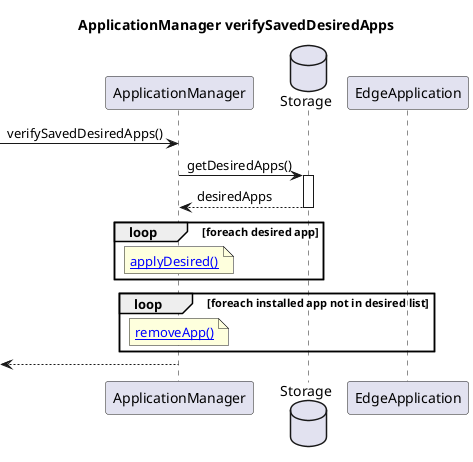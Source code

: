 @startuml
title "ApplicationManager verifySavedDesiredApps"

participant ApplicationManager as AM
database Storage as Stor
participant EdgeApplication as EApp

[->AM: verifySavedDesiredApps()

AM->Stor ++: getDesiredApps()
Stor-->AM --: desiredApps

loop foreach desired app
    note over AM: [[http://www.plantuml.com/plantuml/proxy?cache=no&src=https://raw.githubusercontent.com/se-edge/diagrams/develop/ApplicationManager/applyDesired.puml&fmt=svg applyDesired()]]
end

loop foreach installed app not in desired list
    note over AM: [[http://www.plantuml.com/plantuml/proxy?cache=no&src=https://raw.githubusercontent.com/se-edge/diagrams/develop/ApplicationManager/removeApp.puml&fmt=svg removeApp()]]
end

AM-->[:
@enduml
